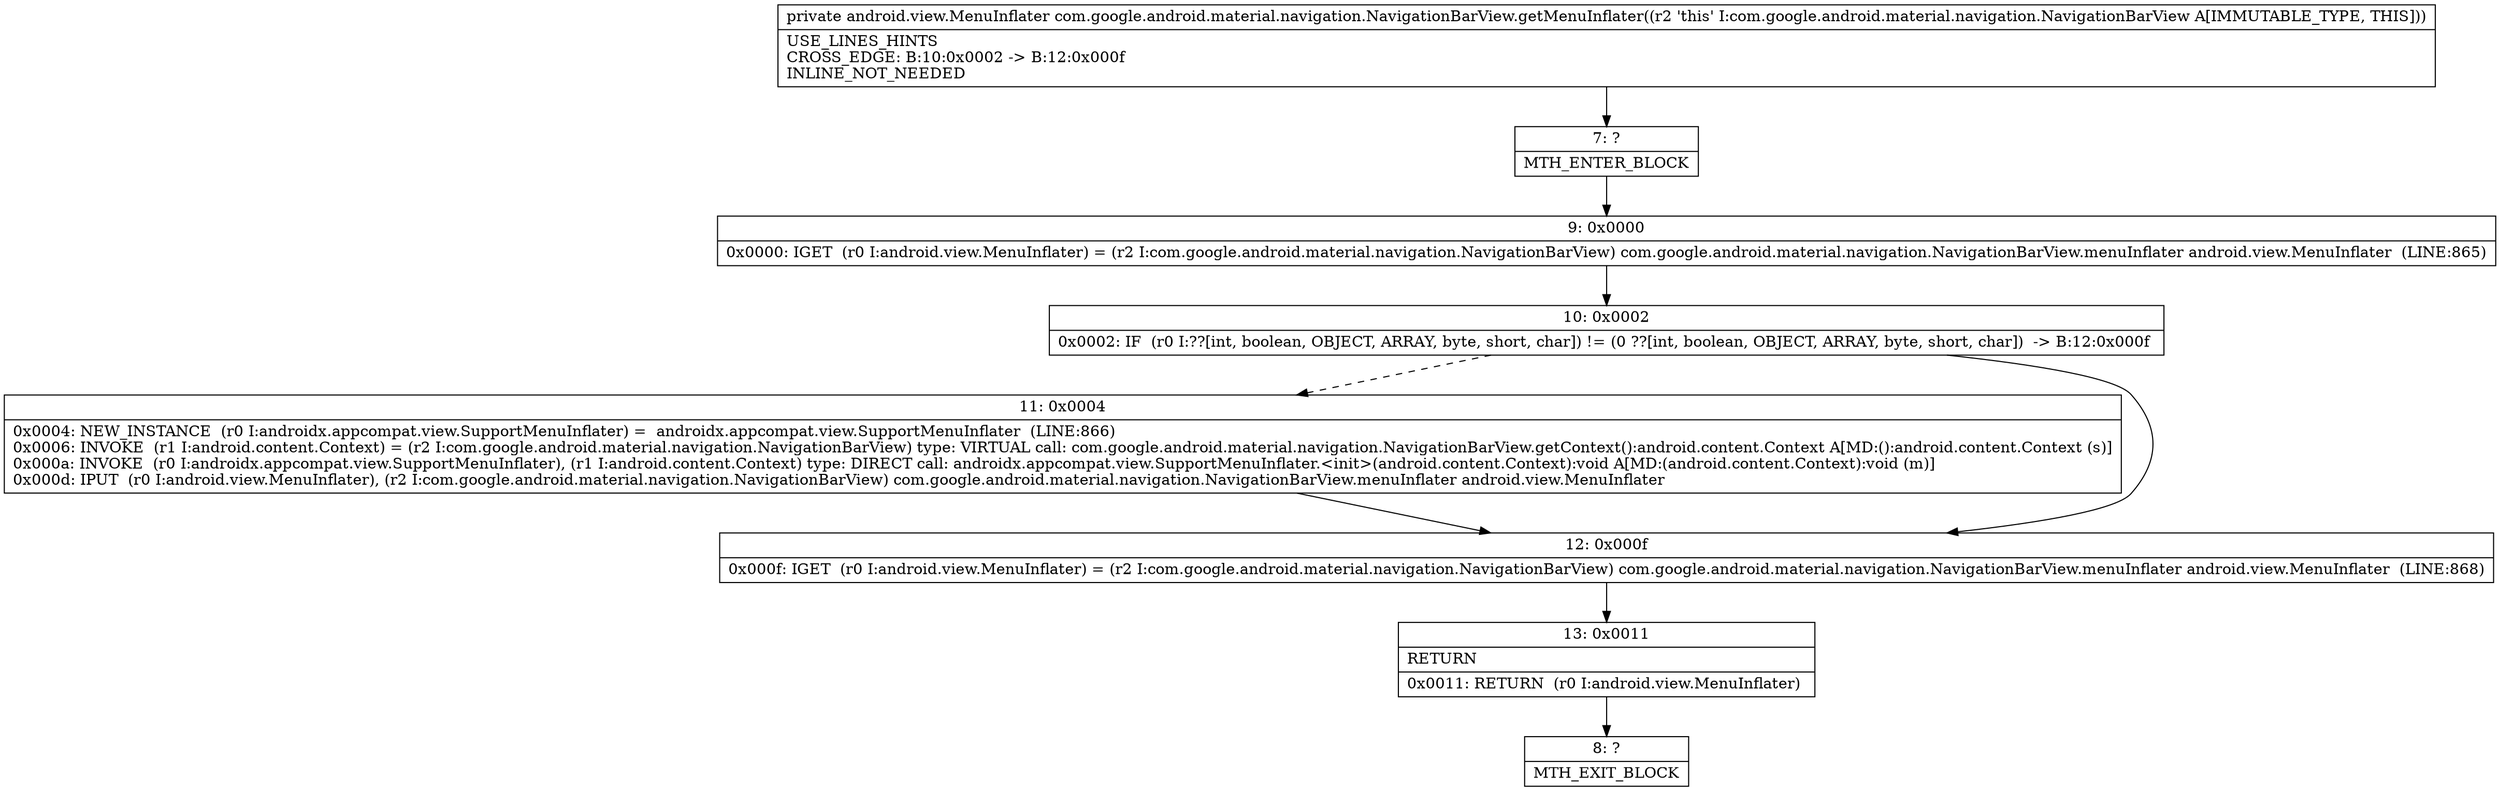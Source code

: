 digraph "CFG forcom.google.android.material.navigation.NavigationBarView.getMenuInflater()Landroid\/view\/MenuInflater;" {
Node_7 [shape=record,label="{7\:\ ?|MTH_ENTER_BLOCK\l}"];
Node_9 [shape=record,label="{9\:\ 0x0000|0x0000: IGET  (r0 I:android.view.MenuInflater) = (r2 I:com.google.android.material.navigation.NavigationBarView) com.google.android.material.navigation.NavigationBarView.menuInflater android.view.MenuInflater  (LINE:865)\l}"];
Node_10 [shape=record,label="{10\:\ 0x0002|0x0002: IF  (r0 I:??[int, boolean, OBJECT, ARRAY, byte, short, char]) != (0 ??[int, boolean, OBJECT, ARRAY, byte, short, char])  \-\> B:12:0x000f \l}"];
Node_11 [shape=record,label="{11\:\ 0x0004|0x0004: NEW_INSTANCE  (r0 I:androidx.appcompat.view.SupportMenuInflater) =  androidx.appcompat.view.SupportMenuInflater  (LINE:866)\l0x0006: INVOKE  (r1 I:android.content.Context) = (r2 I:com.google.android.material.navigation.NavigationBarView) type: VIRTUAL call: com.google.android.material.navigation.NavigationBarView.getContext():android.content.Context A[MD:():android.content.Context (s)]\l0x000a: INVOKE  (r0 I:androidx.appcompat.view.SupportMenuInflater), (r1 I:android.content.Context) type: DIRECT call: androidx.appcompat.view.SupportMenuInflater.\<init\>(android.content.Context):void A[MD:(android.content.Context):void (m)]\l0x000d: IPUT  (r0 I:android.view.MenuInflater), (r2 I:com.google.android.material.navigation.NavigationBarView) com.google.android.material.navigation.NavigationBarView.menuInflater android.view.MenuInflater \l}"];
Node_12 [shape=record,label="{12\:\ 0x000f|0x000f: IGET  (r0 I:android.view.MenuInflater) = (r2 I:com.google.android.material.navigation.NavigationBarView) com.google.android.material.navigation.NavigationBarView.menuInflater android.view.MenuInflater  (LINE:868)\l}"];
Node_13 [shape=record,label="{13\:\ 0x0011|RETURN\l|0x0011: RETURN  (r0 I:android.view.MenuInflater) \l}"];
Node_8 [shape=record,label="{8\:\ ?|MTH_EXIT_BLOCK\l}"];
MethodNode[shape=record,label="{private android.view.MenuInflater com.google.android.material.navigation.NavigationBarView.getMenuInflater((r2 'this' I:com.google.android.material.navigation.NavigationBarView A[IMMUTABLE_TYPE, THIS]))  | USE_LINES_HINTS\lCROSS_EDGE: B:10:0x0002 \-\> B:12:0x000f\lINLINE_NOT_NEEDED\l}"];
MethodNode -> Node_7;Node_7 -> Node_9;
Node_9 -> Node_10;
Node_10 -> Node_11[style=dashed];
Node_10 -> Node_12;
Node_11 -> Node_12;
Node_12 -> Node_13;
Node_13 -> Node_8;
}

